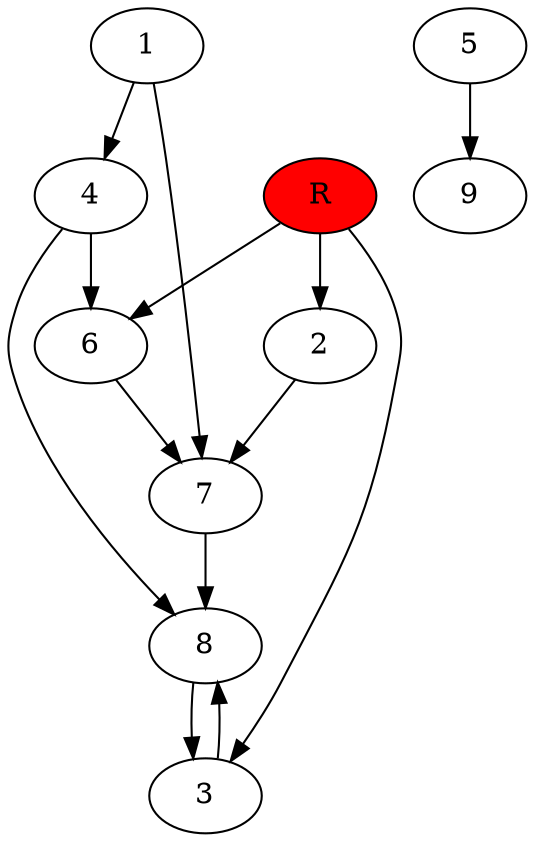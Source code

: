 digraph prb36470 {
	1
	2
	3
	4
	5
	6
	7
	8
	R [fillcolor="#ff0000" style=filled]
	1 -> 4
	1 -> 7
	2 -> 7
	3 -> 8
	4 -> 6
	4 -> 8
	5 -> 9
	6 -> 7
	7 -> 8
	8 -> 3
	R -> 2
	R -> 3
	R -> 6
}
